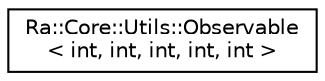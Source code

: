 digraph "Graphical Class Hierarchy"
{
 // INTERACTIVE_SVG=YES
 // LATEX_PDF_SIZE
  edge [fontname="Helvetica",fontsize="10",labelfontname="Helvetica",labelfontsize="10"];
  node [fontname="Helvetica",fontsize="10",shape=record];
  rankdir="LR";
  Node0 [label="Ra::Core::Utils::Observable\l\< int, int, int, int, int \>",height=0.2,width=0.4,color="black", fillcolor="white", style="filled",URL="$classRa_1_1Core_1_1Utils_1_1Observable.html",tooltip=" "];
}
